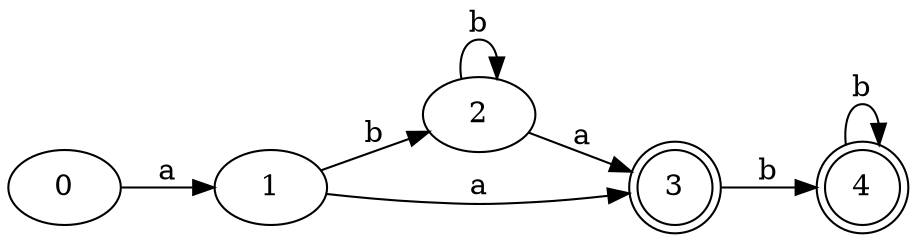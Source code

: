 digraph Automata {
	rankdir=LR
	0 [label=0]
	0 -> 1 [label=a]
	1 [label=1]
	1 -> 2 [label=b]
	1 -> 3 [label=a]
	2 [label=2]
	2 -> 2 [label=b]
	2 -> 3 [label=a]
	3 [label=3 shape=doublecircle]
	3 -> 4 [label=b]
	4 [label=4 shape=doublecircle]
	4 -> 4 [label=b]
}
